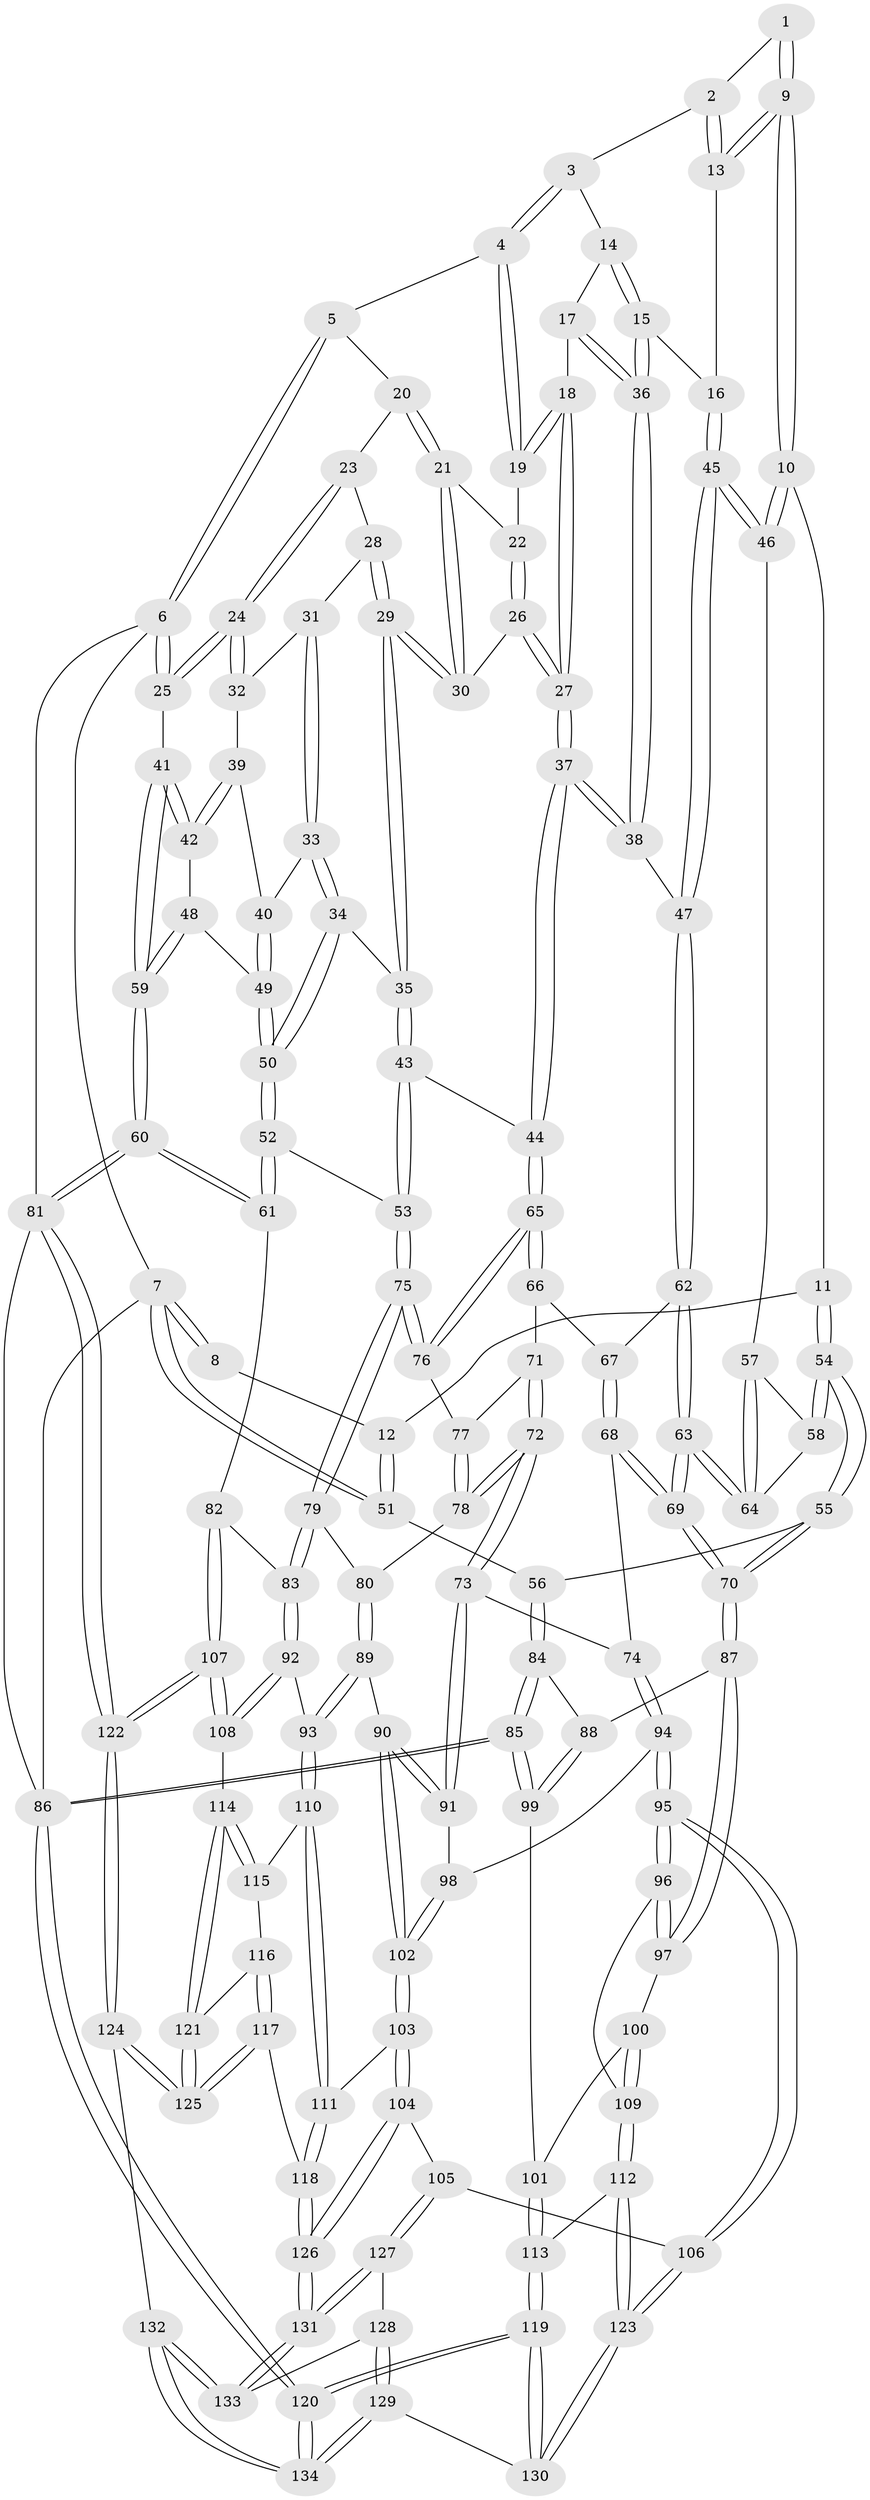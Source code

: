 // Generated by graph-tools (version 1.1) at 2025/51/03/09/25 03:51:08]
// undirected, 134 vertices, 332 edges
graph export_dot {
graph [start="1"]
  node [color=gray90,style=filled];
  1 [pos="+0+0"];
  2 [pos="+0.43439221642005166+0"];
  3 [pos="+0.45278088016617246+0"];
  4 [pos="+0.6730441492749633+0"];
  5 [pos="+0.7150773504615898+0"];
  6 [pos="+1+0"];
  7 [pos="+0+0"];
  8 [pos="+0+0"];
  9 [pos="+0.1917337759168897+0.18565656927001356"];
  10 [pos="+0.18535610337912642+0.1921684900670308"];
  11 [pos="+0.17522327067060278+0.19568925707111098"];
  12 [pos="+0.10077839736734703+0.20436431884402242"];
  13 [pos="+0.2978872508183166+0.13377863525308528"];
  14 [pos="+0.49272641095603037+0.10290435354169082"];
  15 [pos="+0.45141732970736115+0.21296885911608657"];
  16 [pos="+0.36907224389270443+0.19574055161853124"];
  17 [pos="+0.5377341231178756+0.1884967282648703"];
  18 [pos="+0.6124755106012352+0.14323417756860982"];
  19 [pos="+0.6707179387719961+0.025057286257609987"];
  20 [pos="+0.8490028706869432+0.14915741264348067"];
  21 [pos="+0.7487220567642054+0.16152099346441076"];
  22 [pos="+0.6841191781663878+0.05227565441757464"];
  23 [pos="+0.8532098304842993+0.1526445151470166"];
  24 [pos="+1+0"];
  25 [pos="+1+0"];
  26 [pos="+0.6837624737713962+0.25028824420440526"];
  27 [pos="+0.6482135821596743+0.27455136139413694"];
  28 [pos="+0.8588978540496458+0.18242362489950806"];
  29 [pos="+0.7860503655858748+0.24065222204517497"];
  30 [pos="+0.7594664411857185+0.21925422940950723"];
  31 [pos="+0.8849677084310862+0.19931146167910155"];
  32 [pos="+0.9586612080112844+0.20740164690757487"];
  33 [pos="+0.8578588101825729+0.2812792953989169"];
  34 [pos="+0.8180374319877155+0.2897198624004686"];
  35 [pos="+0.8049744169774093+0.2883226397007742"];
  36 [pos="+0.503205825765473+0.23585697163866892"];
  37 [pos="+0.6135479822987011+0.3571838213926284"];
  38 [pos="+0.5101538799307308+0.25282656099499984"];
  39 [pos="+0.9582547051444023+0.20877015365224877"];
  40 [pos="+0.8673949627350195+0.28293712474557664"];
  41 [pos="+1+0.38238017025333443"];
  42 [pos="+0.9530774926679835+0.2936569915874365"];
  43 [pos="+0.7489199520670655+0.3708262823449385"];
  44 [pos="+0.6144324641079905+0.3615462093781219"];
  45 [pos="+0.3878129057179919+0.37254799334912697"];
  46 [pos="+0.2637160066629523+0.3449443632449094"];
  47 [pos="+0.38853814627043887+0.373282018003034"];
  48 [pos="+0.9286570708277511+0.3167754138480016"];
  49 [pos="+0.926154809664481+0.3177191664973301"];
  50 [pos="+0.8929257017168363+0.38825483632032465"];
  51 [pos="+0+0.28441025751628723"];
  52 [pos="+0.8840737624136179+0.5081569766332248"];
  53 [pos="+0.854623637005224+0.5001434882637636"];
  54 [pos="+0.14121235004373847+0.42595884891774666"];
  55 [pos="+0.1183758064586185+0.45180040559048845"];
  56 [pos="+0+0.38921320636326345"];
  57 [pos="+0.26228391073592344+0.34824268626015775"];
  58 [pos="+0.17513098712856293+0.41446455968900475"];
  59 [pos="+1+0.55056762968092"];
  60 [pos="+1+0.6453668559359466"];
  61 [pos="+1+0.60798930289313"];
  62 [pos="+0.392866612425595+0.3823299288187986"];
  63 [pos="+0.27958529078049127+0.49843355194030825"];
  64 [pos="+0.261595659966245+0.4448461295267827"];
  65 [pos="+0.594812427404048+0.3982418209607379"];
  66 [pos="+0.41938175117323623+0.40189014054180633"];
  67 [pos="+0.40242844498638625+0.3899134249442452"];
  68 [pos="+0.31645675605926665+0.6028861327207463"];
  69 [pos="+0.25929980641441464+0.5924112747862604"];
  70 [pos="+0.2223905415415725+0.6050509110825968"];
  71 [pos="+0.42572043392605874+0.47264482154804566"];
  72 [pos="+0.4037200006494254+0.5920164985776019"];
  73 [pos="+0.3976801075310831+0.5955303998417614"];
  74 [pos="+0.32282469887437837+0.604315092583063"];
  75 [pos="+0.6518597195034205+0.5687298490336236"];
  76 [pos="+0.5996820358032625+0.4908769196690915"];
  77 [pos="+0.5621836654127805+0.50543548514598"];
  78 [pos="+0.418002556455291+0.5910948967562485"];
  79 [pos="+0.6467569901967872+0.6088724923454248"];
  80 [pos="+0.4962698821167714+0.6266970219013918"];
  81 [pos="+1+1"];
  82 [pos="+0.7931240585221335+0.6899553853214165"];
  83 [pos="+0.6560945177118669+0.6616322961968663"];
  84 [pos="+0+0.3946654119625952"];
  85 [pos="+0+0.7540636582669322"];
  86 [pos="+0+1"];
  87 [pos="+0.22069649870795557+0.6070696947679295"];
  88 [pos="+0.16470889374744505+0.6251387271284637"];
  89 [pos="+0.523479514691341+0.7107535589958462"];
  90 [pos="+0.46569815868187503+0.7342800096293691"];
  91 [pos="+0.45234739454455614+0.7176293910542293"];
  92 [pos="+0.6424587625393332+0.6939943218179552"];
  93 [pos="+0.6102607950702389+0.7216989983299658"];
  94 [pos="+0.35845413816173877+0.7324539978656767"];
  95 [pos="+0.3431786857946088+0.804468956405691"];
  96 [pos="+0.3150003495889258+0.7910390639138418"];
  97 [pos="+0.2215973522942251+0.6216534118748659"];
  98 [pos="+0.36787150139472535+0.7328626516631056"];
  99 [pos="+0.01911568107393293+0.70644361454266"];
  100 [pos="+0.21101973654599696+0.7182576806336481"];
  101 [pos="+0.10730952760486877+0.7718439051667243"];
  102 [pos="+0.4579925177544885+0.7732217324641357"];
  103 [pos="+0.4552356587069587+0.8135234223916692"];
  104 [pos="+0.4267986801814945+0.8306550289473386"];
  105 [pos="+0.3793944879005388+0.8347124736050593"];
  106 [pos="+0.3574991979521037+0.8301974957820364"];
  107 [pos="+0.7679302967110175+0.834506176406712"];
  108 [pos="+0.7330336172547115+0.820399832517686"];
  109 [pos="+0.20745371016016+0.7954007403872997"];
  110 [pos="+0.6010164976600636+0.7515741617039922"];
  111 [pos="+0.46830356518371596+0.8176503768670091"];
  112 [pos="+0.18377770933443185+0.8384036311719015"];
  113 [pos="+0.18111227128008717+0.8395718243964702"];
  114 [pos="+0.6823114242886886+0.8404146157558021"];
  115 [pos="+0.6012662407912619+0.7660244925385907"];
  116 [pos="+0.5985502679141703+0.7873786601156937"];
  117 [pos="+0.5619181133436428+0.8828684689921127"];
  118 [pos="+0.5388128985785942+0.8709725508441201"];
  119 [pos="+0+1"];
  120 [pos="+0+1"];
  121 [pos="+0.659051870782648+0.8575524913612791"];
  122 [pos="+1+1"];
  123 [pos="+0.29151646119139896+0.8966507631620569"];
  124 [pos="+0.637025379387549+1"];
  125 [pos="+0.5992186942984193+0.9538768140974195"];
  126 [pos="+0.45050631301512833+0.9215222860217797"];
  127 [pos="+0.3875799272366648+0.9155261170567905"];
  128 [pos="+0.3564224051755243+0.9571658511799485"];
  129 [pos="+0.32847409317698023+0.9730626534188332"];
  130 [pos="+0.29231324535962666+0.9182137595695816"];
  131 [pos="+0.45033563449616876+0.9518474402304367"];
  132 [pos="+0.6098114169830535+1"];
  133 [pos="+0.45035838248847176+0.951928242955913"];
  134 [pos="+0.3508314094684982+1"];
  1 -- 2;
  1 -- 9;
  1 -- 9;
  2 -- 3;
  2 -- 13;
  2 -- 13;
  3 -- 4;
  3 -- 4;
  3 -- 14;
  4 -- 5;
  4 -- 19;
  4 -- 19;
  5 -- 6;
  5 -- 6;
  5 -- 20;
  6 -- 7;
  6 -- 25;
  6 -- 25;
  6 -- 81;
  7 -- 8;
  7 -- 8;
  7 -- 51;
  7 -- 51;
  7 -- 86;
  8 -- 12;
  9 -- 10;
  9 -- 10;
  9 -- 13;
  9 -- 13;
  10 -- 11;
  10 -- 46;
  10 -- 46;
  11 -- 12;
  11 -- 54;
  11 -- 54;
  12 -- 51;
  12 -- 51;
  13 -- 16;
  14 -- 15;
  14 -- 15;
  14 -- 17;
  15 -- 16;
  15 -- 36;
  15 -- 36;
  16 -- 45;
  16 -- 45;
  17 -- 18;
  17 -- 36;
  17 -- 36;
  18 -- 19;
  18 -- 19;
  18 -- 27;
  18 -- 27;
  19 -- 22;
  20 -- 21;
  20 -- 21;
  20 -- 23;
  21 -- 22;
  21 -- 30;
  21 -- 30;
  22 -- 26;
  22 -- 26;
  23 -- 24;
  23 -- 24;
  23 -- 28;
  24 -- 25;
  24 -- 25;
  24 -- 32;
  24 -- 32;
  25 -- 41;
  26 -- 27;
  26 -- 27;
  26 -- 30;
  27 -- 37;
  27 -- 37;
  28 -- 29;
  28 -- 29;
  28 -- 31;
  29 -- 30;
  29 -- 30;
  29 -- 35;
  29 -- 35;
  31 -- 32;
  31 -- 33;
  31 -- 33;
  32 -- 39;
  33 -- 34;
  33 -- 34;
  33 -- 40;
  34 -- 35;
  34 -- 50;
  34 -- 50;
  35 -- 43;
  35 -- 43;
  36 -- 38;
  36 -- 38;
  37 -- 38;
  37 -- 38;
  37 -- 44;
  37 -- 44;
  38 -- 47;
  39 -- 40;
  39 -- 42;
  39 -- 42;
  40 -- 49;
  40 -- 49;
  41 -- 42;
  41 -- 42;
  41 -- 59;
  41 -- 59;
  42 -- 48;
  43 -- 44;
  43 -- 53;
  43 -- 53;
  44 -- 65;
  44 -- 65;
  45 -- 46;
  45 -- 46;
  45 -- 47;
  45 -- 47;
  46 -- 57;
  47 -- 62;
  47 -- 62;
  48 -- 49;
  48 -- 59;
  48 -- 59;
  49 -- 50;
  49 -- 50;
  50 -- 52;
  50 -- 52;
  51 -- 56;
  52 -- 53;
  52 -- 61;
  52 -- 61;
  53 -- 75;
  53 -- 75;
  54 -- 55;
  54 -- 55;
  54 -- 58;
  54 -- 58;
  55 -- 56;
  55 -- 70;
  55 -- 70;
  56 -- 84;
  56 -- 84;
  57 -- 58;
  57 -- 64;
  57 -- 64;
  58 -- 64;
  59 -- 60;
  59 -- 60;
  60 -- 61;
  60 -- 61;
  60 -- 81;
  60 -- 81;
  61 -- 82;
  62 -- 63;
  62 -- 63;
  62 -- 67;
  63 -- 64;
  63 -- 64;
  63 -- 69;
  63 -- 69;
  65 -- 66;
  65 -- 66;
  65 -- 76;
  65 -- 76;
  66 -- 67;
  66 -- 71;
  67 -- 68;
  67 -- 68;
  68 -- 69;
  68 -- 69;
  68 -- 74;
  69 -- 70;
  69 -- 70;
  70 -- 87;
  70 -- 87;
  71 -- 72;
  71 -- 72;
  71 -- 77;
  72 -- 73;
  72 -- 73;
  72 -- 78;
  72 -- 78;
  73 -- 74;
  73 -- 91;
  73 -- 91;
  74 -- 94;
  74 -- 94;
  75 -- 76;
  75 -- 76;
  75 -- 79;
  75 -- 79;
  76 -- 77;
  77 -- 78;
  77 -- 78;
  78 -- 80;
  79 -- 80;
  79 -- 83;
  79 -- 83;
  80 -- 89;
  80 -- 89;
  81 -- 122;
  81 -- 122;
  81 -- 86;
  82 -- 83;
  82 -- 107;
  82 -- 107;
  83 -- 92;
  83 -- 92;
  84 -- 85;
  84 -- 85;
  84 -- 88;
  85 -- 86;
  85 -- 86;
  85 -- 99;
  85 -- 99;
  86 -- 120;
  86 -- 120;
  87 -- 88;
  87 -- 97;
  87 -- 97;
  88 -- 99;
  88 -- 99;
  89 -- 90;
  89 -- 93;
  89 -- 93;
  90 -- 91;
  90 -- 91;
  90 -- 102;
  90 -- 102;
  91 -- 98;
  92 -- 93;
  92 -- 108;
  92 -- 108;
  93 -- 110;
  93 -- 110;
  94 -- 95;
  94 -- 95;
  94 -- 98;
  95 -- 96;
  95 -- 96;
  95 -- 106;
  95 -- 106;
  96 -- 97;
  96 -- 97;
  96 -- 109;
  97 -- 100;
  98 -- 102;
  98 -- 102;
  99 -- 101;
  100 -- 101;
  100 -- 109;
  100 -- 109;
  101 -- 113;
  101 -- 113;
  102 -- 103;
  102 -- 103;
  103 -- 104;
  103 -- 104;
  103 -- 111;
  104 -- 105;
  104 -- 126;
  104 -- 126;
  105 -- 106;
  105 -- 127;
  105 -- 127;
  106 -- 123;
  106 -- 123;
  107 -- 108;
  107 -- 108;
  107 -- 122;
  107 -- 122;
  108 -- 114;
  109 -- 112;
  109 -- 112;
  110 -- 111;
  110 -- 111;
  110 -- 115;
  111 -- 118;
  111 -- 118;
  112 -- 113;
  112 -- 123;
  112 -- 123;
  113 -- 119;
  113 -- 119;
  114 -- 115;
  114 -- 115;
  114 -- 121;
  114 -- 121;
  115 -- 116;
  116 -- 117;
  116 -- 117;
  116 -- 121;
  117 -- 118;
  117 -- 125;
  117 -- 125;
  118 -- 126;
  118 -- 126;
  119 -- 120;
  119 -- 120;
  119 -- 130;
  119 -- 130;
  120 -- 134;
  120 -- 134;
  121 -- 125;
  121 -- 125;
  122 -- 124;
  122 -- 124;
  123 -- 130;
  123 -- 130;
  124 -- 125;
  124 -- 125;
  124 -- 132;
  126 -- 131;
  126 -- 131;
  127 -- 128;
  127 -- 131;
  127 -- 131;
  128 -- 129;
  128 -- 129;
  128 -- 133;
  129 -- 130;
  129 -- 134;
  129 -- 134;
  131 -- 133;
  131 -- 133;
  132 -- 133;
  132 -- 133;
  132 -- 134;
  132 -- 134;
}
